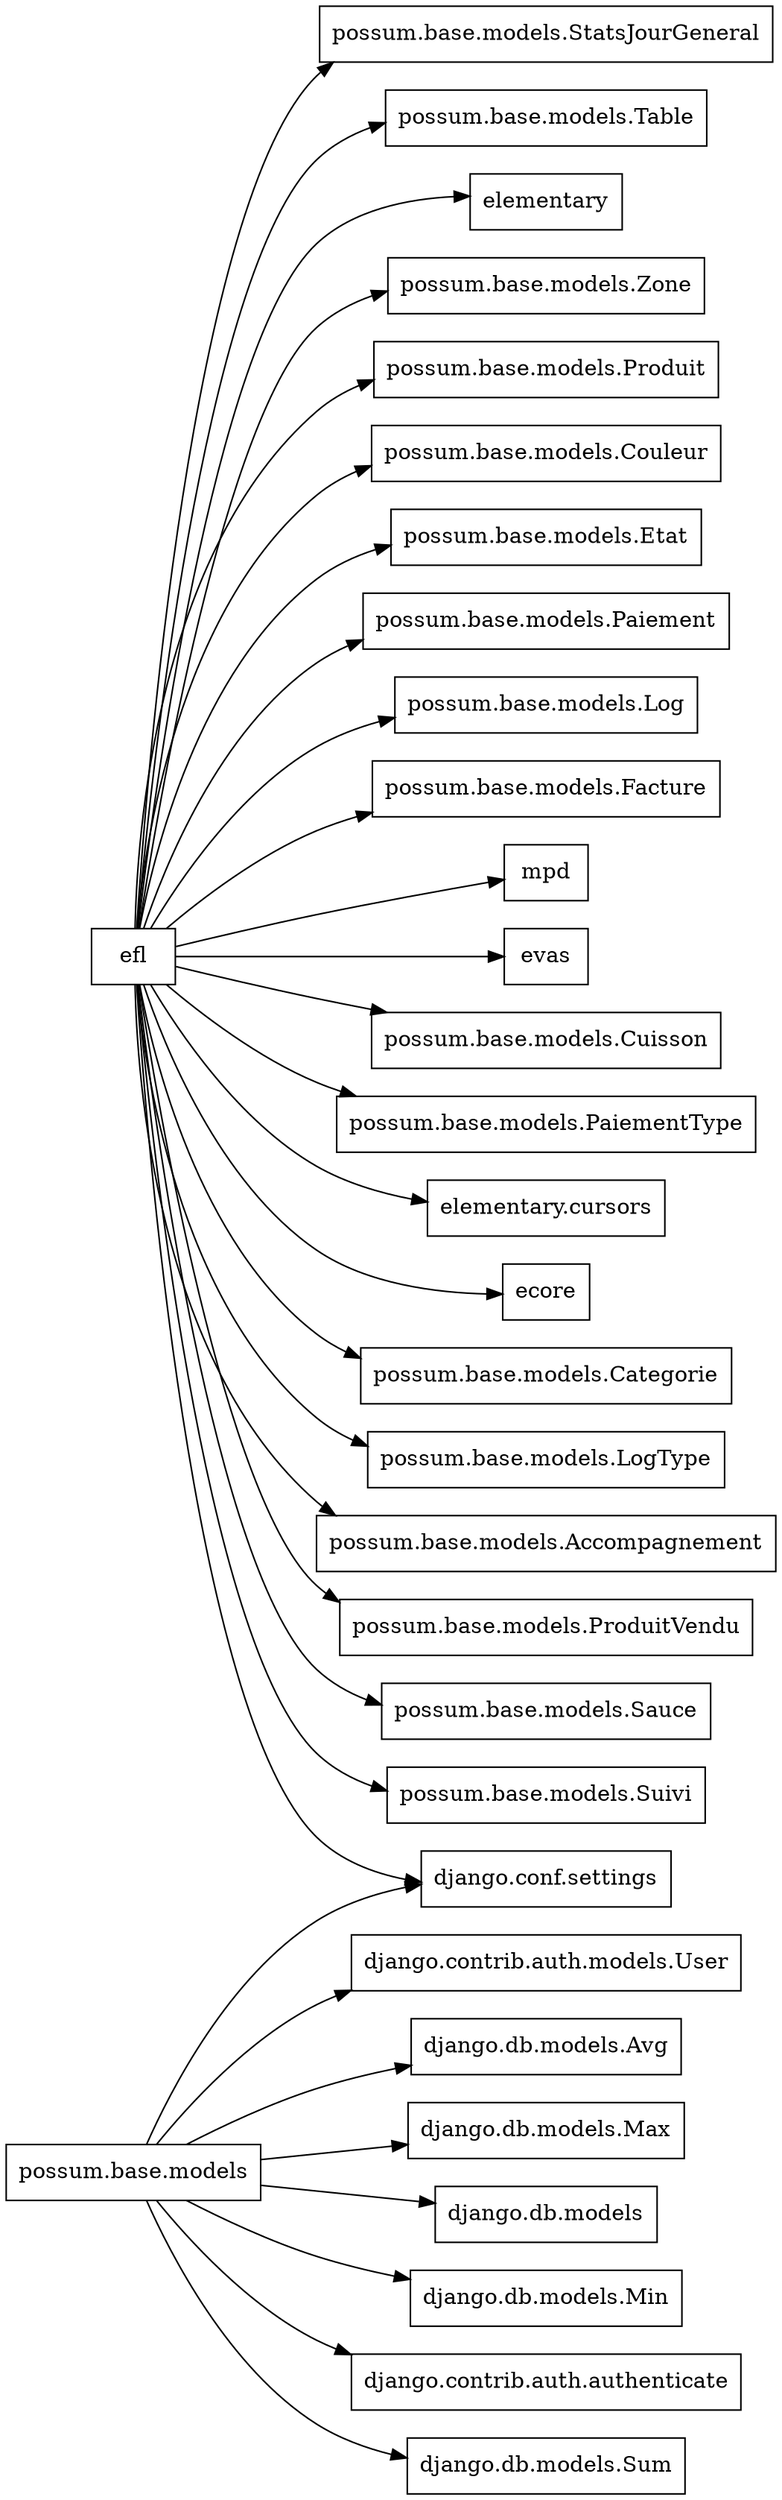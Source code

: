 digraph "pylint-import-graph" {
rankdir=LR
charset="utf-8"
URL="." node[shape="box"]
"possum.base.models.StatsJourGeneral" [];
"efl" [];
"django.contrib.auth.models.User" [];
"possum.base.models" [];
"possum.base.models.Table" [];
"django.db.models.Avg" [];
"elementary" [];
"possum.base.models.Zone" [];
"possum.base.models.Produit" [];
"possum.base.models.Couleur" [];
"possum.base.models.Etat" [];
"possum.base.models.Paiement" [];
"django.conf.settings" [];
"possum.base.models.Log" [];
"django.db.models.Max" [];
"possum.base.models.Facture" [];
"django.db.models" [];
"mpd" [];
"django.db.models.Min" [];
"evas" [];
"possum.base.models.Cuisson" [];
"possum.base.models.PaiementType" [];
"elementary.cursors" [];
"django.contrib.auth.authenticate" [];
"ecore" [];
"possum.base.models.Categorie" [];
"possum.base.models.LogType" [];
"possum.base.models.Accompagnement" [];
"possum.base.models.ProduitVendu" [];
"django.db.models.Sum" [];
"possum.base.models.Sauce" [];
"possum.base.models.Suivi" [];
"efl" -> "possum.base.models.StatsJourGeneral" [];
"possum.base.models" -> "django.contrib.auth.models.User" [];
"efl" -> "possum.base.models.Table" [];
"possum.base.models" -> "django.db.models.Avg" [];
"efl" -> "elementary" [];
"efl" -> "possum.base.models.Zone" [];
"efl" -> "possum.base.models.Produit" [];
"efl" -> "possum.base.models.Couleur" [];
"efl" -> "possum.base.models.Etat" [];
"efl" -> "possum.base.models.Paiement" [];
"possum.base.models" -> "django.conf.settings" [];
"efl" -> "django.conf.settings" [];
"efl" -> "possum.base.models.Log" [];
"possum.base.models" -> "django.db.models.Max" [];
"efl" -> "possum.base.models.Facture" [];
"possum.base.models" -> "django.db.models" [];
"efl" -> "mpd" [];
"possum.base.models" -> "django.db.models.Min" [];
"efl" -> "evas" [];
"efl" -> "possum.base.models.Cuisson" [];
"efl" -> "possum.base.models.PaiementType" [];
"efl" -> "elementary.cursors" [];
"possum.base.models" -> "django.contrib.auth.authenticate" [];
"efl" -> "ecore" [];
"efl" -> "possum.base.models.Categorie" [];
"efl" -> "possum.base.models.LogType" [];
"efl" -> "possum.base.models.Accompagnement" [];
"efl" -> "possum.base.models.ProduitVendu" [];
"possum.base.models" -> "django.db.models.Sum" [];
"efl" -> "possum.base.models.Sauce" [];
"efl" -> "possum.base.models.Suivi" [];
}
